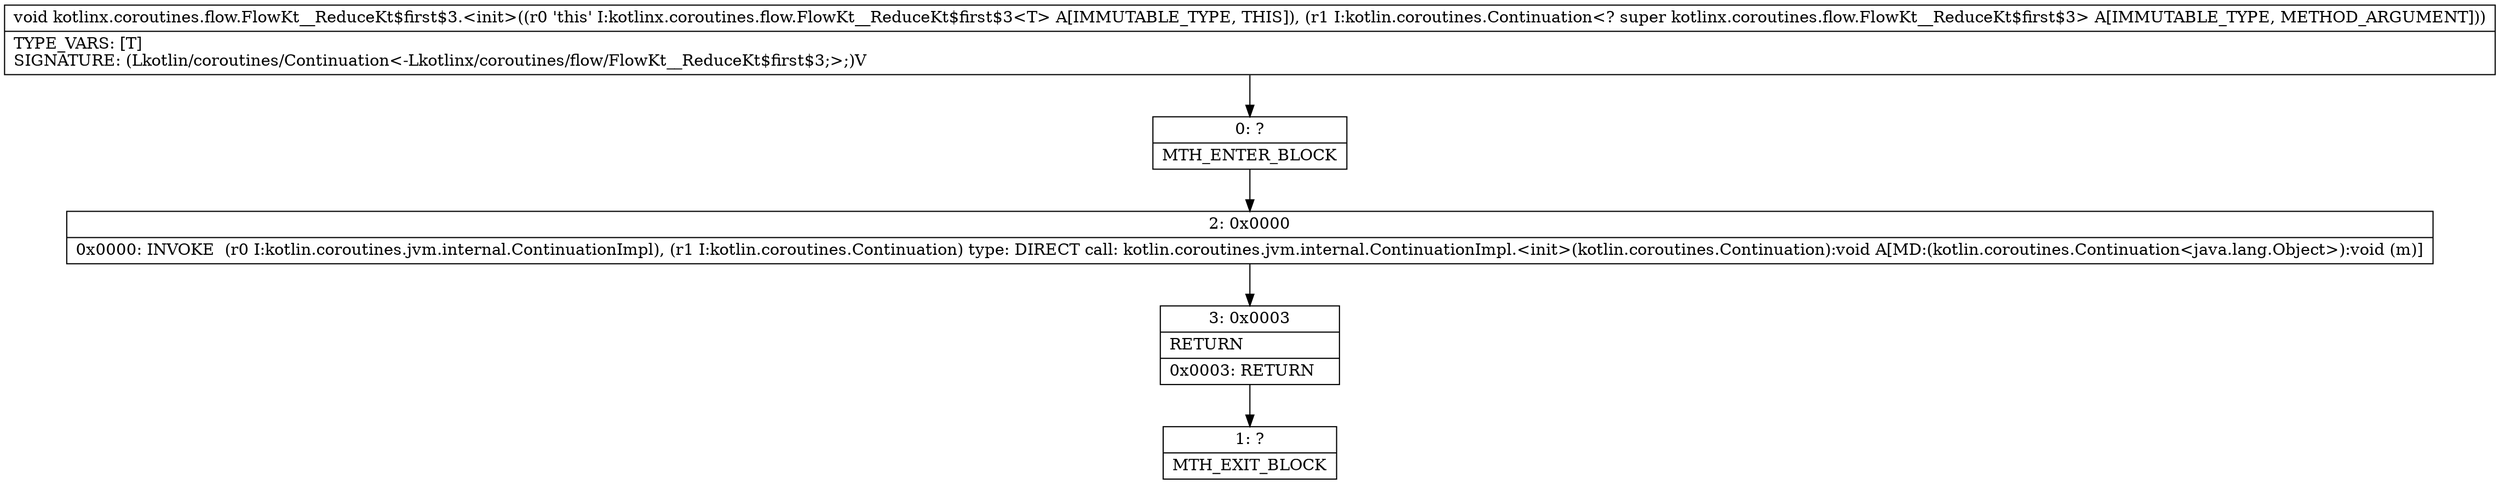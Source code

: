 digraph "CFG forkotlinx.coroutines.flow.FlowKt__ReduceKt$first$3.\<init\>(Lkotlin\/coroutines\/Continuation;)V" {
Node_0 [shape=record,label="{0\:\ ?|MTH_ENTER_BLOCK\l}"];
Node_2 [shape=record,label="{2\:\ 0x0000|0x0000: INVOKE  (r0 I:kotlin.coroutines.jvm.internal.ContinuationImpl), (r1 I:kotlin.coroutines.Continuation) type: DIRECT call: kotlin.coroutines.jvm.internal.ContinuationImpl.\<init\>(kotlin.coroutines.Continuation):void A[MD:(kotlin.coroutines.Continuation\<java.lang.Object\>):void (m)]\l}"];
Node_3 [shape=record,label="{3\:\ 0x0003|RETURN\l|0x0003: RETURN   \l}"];
Node_1 [shape=record,label="{1\:\ ?|MTH_EXIT_BLOCK\l}"];
MethodNode[shape=record,label="{void kotlinx.coroutines.flow.FlowKt__ReduceKt$first$3.\<init\>((r0 'this' I:kotlinx.coroutines.flow.FlowKt__ReduceKt$first$3\<T\> A[IMMUTABLE_TYPE, THIS]), (r1 I:kotlin.coroutines.Continuation\<? super kotlinx.coroutines.flow.FlowKt__ReduceKt$first$3\> A[IMMUTABLE_TYPE, METHOD_ARGUMENT]))  | TYPE_VARS: [T]\lSIGNATURE: (Lkotlin\/coroutines\/Continuation\<\-Lkotlinx\/coroutines\/flow\/FlowKt__ReduceKt$first$3;\>;)V\l}"];
MethodNode -> Node_0;Node_0 -> Node_2;
Node_2 -> Node_3;
Node_3 -> Node_1;
}

